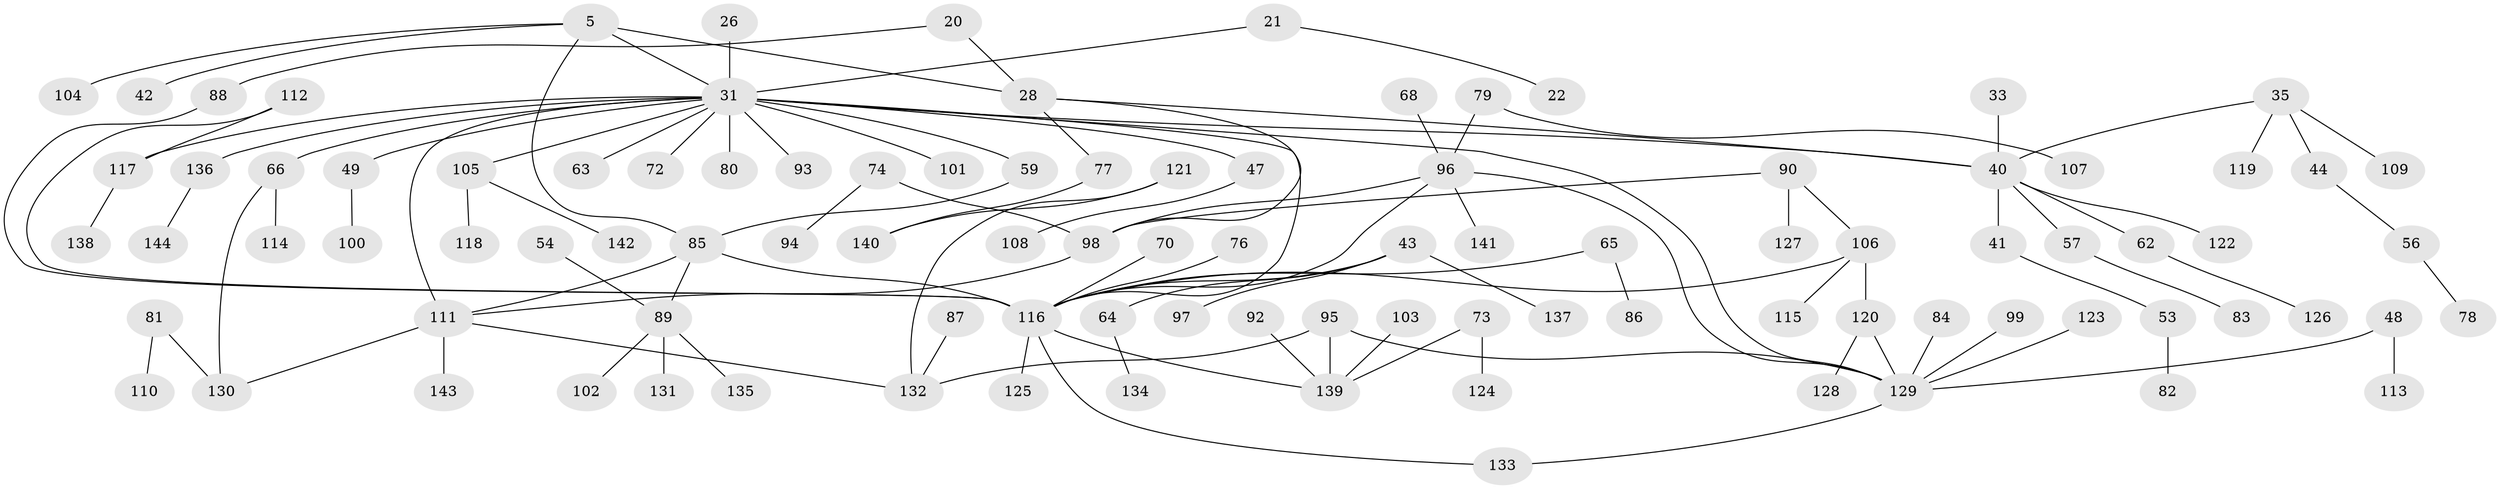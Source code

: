 // original degree distribution, {9: 0.006944444444444444, 3: 0.1875, 7: 0.013888888888888888, 6: 0.027777777777777776, 4: 0.0625, 2: 0.2638888888888889, 8: 0.006944444444444444, 5: 0.027777777777777776, 1: 0.4027777777777778}
// Generated by graph-tools (version 1.1) at 2025/44/03/04/25 21:44:50]
// undirected, 100 vertices, 115 edges
graph export_dot {
graph [start="1"]
  node [color=gray90,style=filled];
  5;
  20;
  21;
  22;
  26;
  28 [super="+14"];
  31 [super="+4+7"];
  33;
  35;
  40 [super="+15+23+32+29"];
  41;
  42;
  43;
  44;
  47;
  48;
  49;
  53;
  54;
  56;
  57 [super="+34"];
  59;
  62;
  63;
  64;
  65;
  66;
  68;
  70;
  72;
  73;
  74;
  76;
  77;
  78;
  79;
  80;
  81;
  82;
  83;
  84;
  85 [super="+55"];
  86;
  87;
  88;
  89 [super="+52"];
  90;
  92;
  93;
  94;
  95 [super="+71"];
  96 [super="+17+51+39+50+60"];
  97;
  98 [super="+37+38"];
  99;
  100;
  101;
  102;
  103;
  104;
  105;
  106 [super="+69"];
  107;
  108;
  109;
  110;
  111 [super="+8+61"];
  112;
  113;
  114;
  115;
  116 [super="+16+12"];
  117 [super="+10"];
  118;
  119;
  120;
  121;
  122;
  123;
  124;
  125;
  126;
  127;
  128;
  129 [super="+75"];
  130 [super="+67"];
  131;
  132 [super="+18"];
  133 [super="+58"];
  134;
  135;
  136 [super="+45+91"];
  137;
  138;
  139 [super="+27"];
  140;
  141;
  142;
  143;
  144;
  5 -- 28 [weight=2];
  5 -- 42;
  5 -- 104;
  5 -- 31;
  5 -- 85;
  20 -- 88;
  20 -- 28;
  21 -- 22;
  21 -- 31;
  26 -- 31;
  28 -- 77;
  28 -- 40;
  28 -- 98;
  31 -- 63;
  31 -- 66;
  31 -- 72;
  31 -- 80;
  31 -- 93;
  31 -- 101;
  31 -- 105;
  31 -- 47;
  31 -- 49;
  31 -- 59;
  31 -- 111 [weight=2];
  31 -- 117;
  31 -- 116 [weight=2];
  31 -- 40 [weight=2];
  31 -- 136;
  31 -- 129;
  33 -- 40;
  35 -- 44;
  35 -- 109;
  35 -- 119;
  35 -- 40;
  40 -- 122;
  40 -- 41;
  40 -- 62;
  40 -- 57;
  41 -- 53;
  43 -- 64;
  43 -- 97;
  43 -- 137;
  43 -- 116;
  44 -- 56;
  47 -- 108;
  48 -- 113;
  48 -- 129;
  49 -- 100;
  53 -- 82;
  54 -- 89;
  56 -- 78;
  57 -- 83;
  59 -- 85;
  62 -- 126;
  64 -- 134;
  65 -- 86;
  65 -- 116;
  66 -- 114;
  66 -- 130;
  68 -- 96;
  70 -- 116;
  73 -- 124;
  73 -- 139;
  74 -- 94;
  74 -- 98;
  76 -- 116;
  77 -- 140;
  79 -- 107;
  79 -- 96;
  81 -- 110;
  81 -- 130;
  84 -- 129;
  85 -- 116;
  85 -- 111;
  85 -- 89;
  87 -- 132;
  88 -- 116;
  89 -- 102;
  89 -- 131;
  89 -- 135;
  90 -- 127;
  90 -- 98;
  90 -- 106;
  92 -- 139;
  95 -- 139;
  95 -- 132;
  95 -- 129;
  96 -- 98;
  96 -- 141;
  96 -- 116;
  96 -- 129;
  98 -- 111;
  99 -- 129;
  103 -- 139;
  105 -- 118;
  105 -- 142;
  106 -- 115;
  106 -- 120;
  106 -- 116;
  111 -- 143;
  111 -- 130;
  111 -- 132;
  112 -- 117;
  112 -- 116;
  116 -- 125;
  116 -- 139;
  116 -- 133;
  117 -- 138;
  120 -- 128;
  120 -- 129;
  121 -- 140;
  121 -- 132;
  123 -- 129;
  129 -- 133;
  136 -- 144;
}

